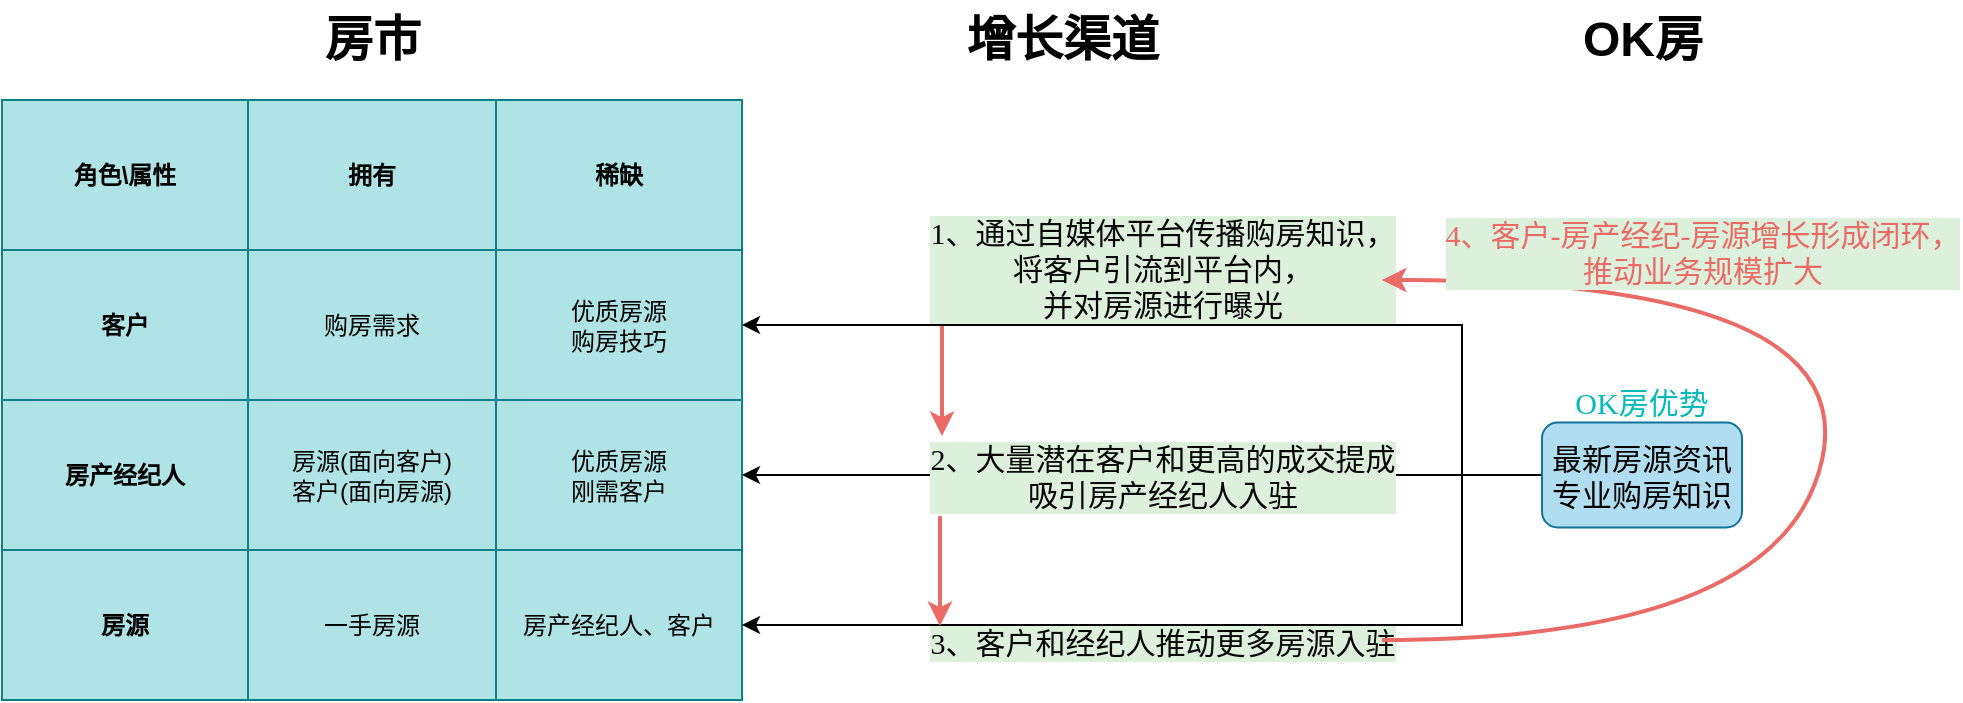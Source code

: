 <mxfile version="13.11.0" type="github">
  <diagram name="Page-1" id="3e8102d1-ef87-2e61-34e1-82d9a586fe2e">
    <mxGraphModel dx="1052" dy="554" grid="1" gridSize="10" guides="1" tooltips="1" connect="1" arrows="1" fold="1" page="1" pageScale="1" pageWidth="1100" pageHeight="850" background="#ffffff" math="0" shadow="0">
      <root>
        <mxCell id="0" />
        <mxCell id="1" parent="0" />
        <mxCell id="PunX1s-PFCRW8iPzY49S-68" value="" style="shape=table;html=1;whiteSpace=wrap;startSize=0;container=1;collapsible=0;childLayout=tableLayout;labelBackgroundColor=none;strokeColor=#0e8088;fillColor=#b0e3e6;fontFamily=Verdana;fontSize=15;fontStyle=1" parent="1" vertex="1">
          <mxGeometry x="80" y="90" width="370" height="300" as="geometry" />
        </mxCell>
        <mxCell id="PunX1s-PFCRW8iPzY49S-69" value="" style="shape=partialRectangle;html=1;whiteSpace=wrap;collapsible=0;dropTarget=0;pointerEvents=0;fillColor=none;top=0;left=0;bottom=0;right=0;points=[[0,0.5],[1,0.5]];portConstraint=eastwest;" parent="PunX1s-PFCRW8iPzY49S-68" vertex="1">
          <mxGeometry width="370" height="75" as="geometry" />
        </mxCell>
        <mxCell id="PunX1s-PFCRW8iPzY49S-70" value="角色\属性" style="shape=partialRectangle;html=1;whiteSpace=wrap;connectable=0;fillColor=none;top=0;left=0;bottom=0;right=0;overflow=hidden;fontStyle=1" parent="PunX1s-PFCRW8iPzY49S-69" vertex="1">
          <mxGeometry width="123" height="75" as="geometry" />
        </mxCell>
        <mxCell id="PunX1s-PFCRW8iPzY49S-71" value="拥有" style="shape=partialRectangle;html=1;whiteSpace=wrap;connectable=0;fillColor=none;top=0;left=0;bottom=0;right=0;overflow=hidden;fontStyle=1" parent="PunX1s-PFCRW8iPzY49S-69" vertex="1">
          <mxGeometry x="123" width="124" height="75" as="geometry" />
        </mxCell>
        <mxCell id="PunX1s-PFCRW8iPzY49S-72" value="稀缺" style="shape=partialRectangle;html=1;whiteSpace=wrap;connectable=0;fillColor=none;top=0;left=0;bottom=0;right=0;overflow=hidden;fontStyle=1" parent="PunX1s-PFCRW8iPzY49S-69" vertex="1">
          <mxGeometry x="247" width="123" height="75" as="geometry" />
        </mxCell>
        <mxCell id="PunX1s-PFCRW8iPzY49S-81" style="shape=partialRectangle;html=1;whiteSpace=wrap;collapsible=0;dropTarget=0;pointerEvents=0;fillColor=none;top=0;left=0;bottom=0;right=0;points=[[0,0.5],[1,0.5]];portConstraint=eastwest;" parent="PunX1s-PFCRW8iPzY49S-68" vertex="1">
          <mxGeometry y="75" width="370" height="75" as="geometry" />
        </mxCell>
        <mxCell id="PunX1s-PFCRW8iPzY49S-82" value="客户" style="shape=partialRectangle;html=1;whiteSpace=wrap;connectable=0;fillColor=none;top=0;left=0;bottom=0;right=0;overflow=hidden;fontStyle=1" parent="PunX1s-PFCRW8iPzY49S-81" vertex="1">
          <mxGeometry width="123" height="75" as="geometry" />
        </mxCell>
        <mxCell id="PunX1s-PFCRW8iPzY49S-83" value="购房需求" style="shape=partialRectangle;html=1;whiteSpace=wrap;connectable=0;fillColor=none;top=0;left=0;bottom=0;right=0;overflow=hidden;" parent="PunX1s-PFCRW8iPzY49S-81" vertex="1">
          <mxGeometry x="123" width="124" height="75" as="geometry" />
        </mxCell>
        <mxCell id="PunX1s-PFCRW8iPzY49S-84" value="优质房源&lt;br&gt;购房技巧" style="shape=partialRectangle;html=1;whiteSpace=wrap;connectable=0;fillColor=none;top=0;left=0;bottom=0;right=0;overflow=hidden;" parent="PunX1s-PFCRW8iPzY49S-81" vertex="1">
          <mxGeometry x="247" width="123" height="75" as="geometry" />
        </mxCell>
        <mxCell id="PunX1s-PFCRW8iPzY49S-73" value="" style="shape=partialRectangle;html=1;whiteSpace=wrap;collapsible=0;dropTarget=0;pointerEvents=0;fillColor=none;top=0;left=0;bottom=0;right=0;points=[[0,0.5],[1,0.5]];portConstraint=eastwest;" parent="PunX1s-PFCRW8iPzY49S-68" vertex="1">
          <mxGeometry y="150" width="370" height="75" as="geometry" />
        </mxCell>
        <mxCell id="PunX1s-PFCRW8iPzY49S-74" value="房产经纪人" style="shape=partialRectangle;html=1;whiteSpace=wrap;connectable=0;fillColor=none;top=0;left=0;bottom=0;right=0;overflow=hidden;fontStyle=1" parent="PunX1s-PFCRW8iPzY49S-73" vertex="1">
          <mxGeometry width="123" height="75" as="geometry" />
        </mxCell>
        <mxCell id="PunX1s-PFCRW8iPzY49S-75" value="房源(面向客户)&lt;br&gt;客户(面向房源)" style="shape=partialRectangle;html=1;whiteSpace=wrap;connectable=0;fillColor=none;top=0;left=0;bottom=0;right=0;overflow=hidden;" parent="PunX1s-PFCRW8iPzY49S-73" vertex="1">
          <mxGeometry x="123" width="124" height="75" as="geometry" />
        </mxCell>
        <mxCell id="PunX1s-PFCRW8iPzY49S-76" value="优质房源&lt;br&gt;刚需客户" style="shape=partialRectangle;html=1;whiteSpace=wrap;connectable=0;fillColor=none;top=0;left=0;bottom=0;right=0;overflow=hidden;" parent="PunX1s-PFCRW8iPzY49S-73" vertex="1">
          <mxGeometry x="247" width="123" height="75" as="geometry" />
        </mxCell>
        <mxCell id="PunX1s-PFCRW8iPzY49S-77" value="" style="shape=partialRectangle;html=1;whiteSpace=wrap;collapsible=0;dropTarget=0;pointerEvents=0;fillColor=none;top=0;left=0;bottom=0;right=0;points=[[0,0.5],[1,0.5]];portConstraint=eastwest;" parent="PunX1s-PFCRW8iPzY49S-68" vertex="1">
          <mxGeometry y="225" width="370" height="75" as="geometry" />
        </mxCell>
        <mxCell id="PunX1s-PFCRW8iPzY49S-78" value="房源" style="shape=partialRectangle;html=1;whiteSpace=wrap;connectable=0;fillColor=none;top=0;left=0;bottom=0;right=0;overflow=hidden;fontStyle=1" parent="PunX1s-PFCRW8iPzY49S-77" vertex="1">
          <mxGeometry width="123" height="75" as="geometry" />
        </mxCell>
        <mxCell id="PunX1s-PFCRW8iPzY49S-79" value="一手房源" style="shape=partialRectangle;html=1;whiteSpace=wrap;connectable=0;fillColor=none;top=0;left=0;bottom=0;right=0;overflow=hidden;" parent="PunX1s-PFCRW8iPzY49S-77" vertex="1">
          <mxGeometry x="123" width="124" height="75" as="geometry" />
        </mxCell>
        <mxCell id="PunX1s-PFCRW8iPzY49S-80" value="房产经纪人、客户" style="shape=partialRectangle;html=1;whiteSpace=wrap;connectable=0;fillColor=none;top=0;left=0;bottom=0;right=0;overflow=hidden;" parent="PunX1s-PFCRW8iPzY49S-77" vertex="1">
          <mxGeometry x="247" width="123" height="75" as="geometry" />
        </mxCell>
        <mxCell id="PunX1s-PFCRW8iPzY49S-99" style="edgeStyle=orthogonalEdgeStyle;rounded=0;orthogonalLoop=1;jettySize=auto;html=1;entryX=1;entryY=0.5;entryDx=0;entryDy=0;fontFamily=Verdana;fontSize=15;fontColor=#080808;exitX=0;exitY=0.5;exitDx=0;exitDy=0;" parent="1" source="PunX1s-PFCRW8iPzY49S-106" target="PunX1s-PFCRW8iPzY49S-73" edge="1">
          <mxGeometry relative="1" as="geometry">
            <mxPoint x="750.0" y="240" as="sourcePoint" />
          </mxGeometry>
        </mxCell>
        <mxCell id="PunX1s-PFCRW8iPzY49S-103" value="2、大量潜在客户和更高的成交提成&lt;br&gt;吸引房产经纪人入驻" style="edgeLabel;html=1;align=center;verticalAlign=middle;resizable=0;points=[];fontSize=15;fontFamily=Verdana;fontColor=#080808;labelBackgroundColor=#DCF0DB;" parent="PunX1s-PFCRW8iPzY49S-99" vertex="1" connectable="0">
          <mxGeometry x="0.3" y="2" relative="1" as="geometry">
            <mxPoint x="70" y="-2" as="offset" />
          </mxGeometry>
        </mxCell>
        <mxCell id="PunX1s-PFCRW8iPzY49S-101" style="edgeStyle=orthogonalEdgeStyle;rounded=0;orthogonalLoop=1;jettySize=auto;html=1;entryX=1;entryY=0.5;entryDx=0;entryDy=0;fontFamily=Verdana;fontSize=15;fontColor=#080808;exitX=0;exitY=0.5;exitDx=0;exitDy=0;" parent="1" source="PunX1s-PFCRW8iPzY49S-106" target="PunX1s-PFCRW8iPzY49S-77" edge="1">
          <mxGeometry relative="1" as="geometry">
            <mxPoint x="750.0" y="240" as="sourcePoint" />
            <Array as="points">
              <mxPoint x="810" y="278" />
              <mxPoint x="810" y="353" />
            </Array>
          </mxGeometry>
        </mxCell>
        <mxCell id="PunX1s-PFCRW8iPzY49S-104" value="3、客户和经纪人推动更多房源入驻" style="edgeLabel;html=1;align=center;verticalAlign=middle;resizable=0;points=[];fontSize=15;fontFamily=Verdana;fontColor=#080808;labelBackgroundColor=#DCF0DB;" parent="PunX1s-PFCRW8iPzY49S-101" vertex="1" connectable="0">
          <mxGeometry x="0.585" relative="1" as="geometry">
            <mxPoint x="111" y="8.5" as="offset" />
          </mxGeometry>
        </mxCell>
        <mxCell id="PunX1s-PFCRW8iPzY49S-113" style="edgeStyle=orthogonalEdgeStyle;rounded=0;orthogonalLoop=1;jettySize=auto;html=1;exitX=0;exitY=0.5;exitDx=0;exitDy=0;entryX=1;entryY=0.5;entryDx=0;entryDy=0;fontFamily=Verdana;fontSize=15;fontColor=#00BABA;" parent="1" source="PunX1s-PFCRW8iPzY49S-106" target="PunX1s-PFCRW8iPzY49S-81" edge="1">
          <mxGeometry relative="1" as="geometry">
            <Array as="points">
              <mxPoint x="810" y="278" />
              <mxPoint x="810" y="203" />
            </Array>
          </mxGeometry>
        </mxCell>
        <mxCell id="PunX1s-PFCRW8iPzY49S-114" value="&lt;span style=&quot;color: rgb(8, 8, 8);&quot;&gt;1、通过自媒体平台传播购房知识，&lt;/span&gt;&lt;br style=&quot;color: rgb(8 , 8 , 8)&quot;&gt;&lt;span style=&quot;color: rgb(8, 8, 8);&quot;&gt;将客户引流到平台内，&lt;/span&gt;&lt;br style=&quot;color: rgb(8 , 8 , 8)&quot;&gt;&lt;span style=&quot;color: rgb(8, 8, 8);&quot;&gt;并对房源进行曝光&lt;/span&gt;" style="edgeLabel;html=1;align=center;verticalAlign=middle;resizable=0;points=[];fontSize=15;fontFamily=Verdana;fontColor=#00BABA;labelBackgroundColor=#DCF0DB;" parent="PunX1s-PFCRW8iPzY49S-113" vertex="1" connectable="0">
          <mxGeometry x="0.578" y="3" relative="1" as="geometry">
            <mxPoint x="110" y="-31.5" as="offset" />
          </mxGeometry>
        </mxCell>
        <mxCell id="PunX1s-PFCRW8iPzY49S-106" value="&lt;span&gt;最新房源资讯&lt;/span&gt;&lt;br&gt;&lt;span&gt;专业购房知识&lt;/span&gt;" style="rounded=1;whiteSpace=wrap;html=1;labelBackgroundColor=none;strokeColor=#10739e;fillColor=#b1ddf0;fontFamily=Verdana;fontSize=15;" parent="1" vertex="1">
          <mxGeometry x="850" y="251.25" width="100" height="52.5" as="geometry" />
        </mxCell>
        <mxCell id="PunX1s-PFCRW8iPzY49S-107" value="OK房优势" style="text;html=1;strokeColor=none;fillColor=none;align=center;verticalAlign=middle;whiteSpace=wrap;rounded=0;labelBackgroundColor=none;fontFamily=Verdana;fontSize=15;fontColor=#00BABA;" parent="1" vertex="1">
          <mxGeometry x="860" y="231.25" width="80" height="20" as="geometry" />
        </mxCell>
        <mxCell id="PunX1s-PFCRW8iPzY49S-110" value="房市" style="text;strokeColor=none;fillColor=none;html=1;fontSize=24;fontStyle=1;verticalAlign=middle;align=center;labelBackgroundColor=none;" parent="1" vertex="1">
          <mxGeometry x="215" y="40" width="100" height="40" as="geometry" />
        </mxCell>
        <mxCell id="PunX1s-PFCRW8iPzY49S-111" value="增长渠道" style="text;strokeColor=none;fillColor=none;html=1;fontSize=24;fontStyle=1;verticalAlign=middle;align=center;labelBackgroundColor=none;" parent="1" vertex="1">
          <mxGeometry x="560" y="40" width="100" height="40" as="geometry" />
        </mxCell>
        <mxCell id="PunX1s-PFCRW8iPzY49S-112" value="OK房" style="text;strokeColor=none;fillColor=none;html=1;fontSize=24;fontStyle=1;verticalAlign=middle;align=center;labelBackgroundColor=none;" parent="1" vertex="1">
          <mxGeometry x="850" y="40" width="100" height="40" as="geometry" />
        </mxCell>
        <mxCell id="PunX1s-PFCRW8iPzY49S-115" value="" style="endArrow=classic;html=1;fontFamily=Verdana;fontSize=15;fontColor=#00BABA;strokeWidth=2;strokeColor=#EA6B66;" parent="1" edge="1">
          <mxGeometry width="50" height="50" relative="1" as="geometry">
            <mxPoint x="550" y="203" as="sourcePoint" />
            <mxPoint x="550" y="258" as="targetPoint" />
            <Array as="points">
              <mxPoint x="550" y="220.5" />
            </Array>
          </mxGeometry>
        </mxCell>
        <mxCell id="PunX1s-PFCRW8iPzY49S-116" value="" style="endArrow=classic;html=1;fontFamily=Verdana;fontSize=15;fontColor=#00BABA;strokeWidth=2;strokeColor=#EA6B66;" parent="1" edge="1">
          <mxGeometry width="50" height="50" relative="1" as="geometry">
            <mxPoint x="549" y="298" as="sourcePoint" />
            <mxPoint x="549" y="353" as="targetPoint" />
          </mxGeometry>
        </mxCell>
        <mxCell id="PunX1s-PFCRW8iPzY49S-118" value="" style="curved=1;endArrow=classic;html=1;fontFamily=Verdana;fontSize=15;fontColor=#00BABA;strokeWidth=2;strokeColor=#EA6B66;" parent="1" edge="1">
          <mxGeometry width="50" height="50" relative="1" as="geometry">
            <mxPoint x="770" y="360" as="sourcePoint" />
            <mxPoint x="770" y="180" as="targetPoint" />
            <Array as="points">
              <mxPoint x="970" y="360" />
              <mxPoint x="1010" y="180" />
            </Array>
          </mxGeometry>
        </mxCell>
        <mxCell id="PunX1s-PFCRW8iPzY49S-119" value="4、客户-房产经纪-房源增长形成闭环，&lt;br&gt;推动业务规模扩大" style="edgeLabel;html=1;align=center;verticalAlign=middle;resizable=0;points=[];fontSize=15;fontFamily=Verdana;labelBackgroundColor=#DCF0DB;fontColor=#EA6B66;" parent="PunX1s-PFCRW8iPzY49S-118" vertex="1" connectable="0">
          <mxGeometry x="-0.22" y="2" relative="1" as="geometry">
            <mxPoint x="-47.59" y="-151.61" as="offset" />
          </mxGeometry>
        </mxCell>
      </root>
    </mxGraphModel>
  </diagram>
</mxfile>
